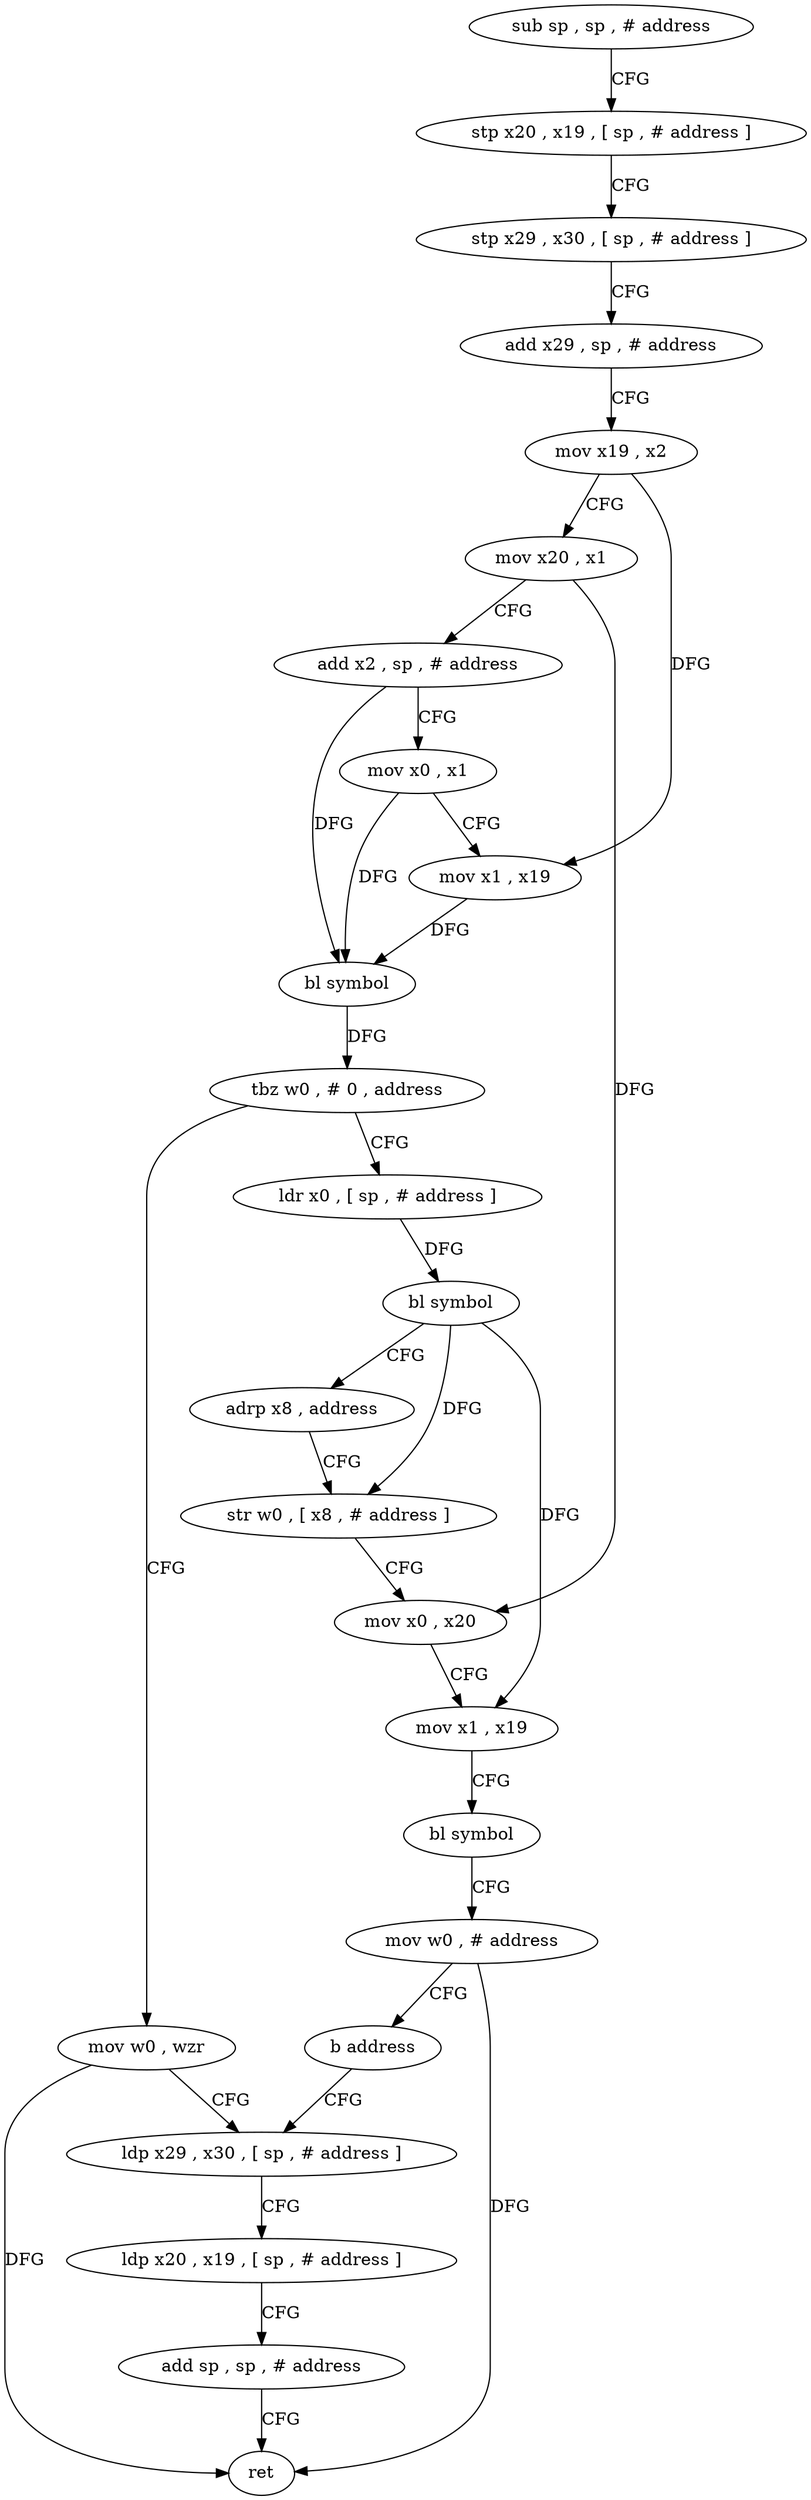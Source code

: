 digraph "func" {
"4249092" [label = "sub sp , sp , # address" ]
"4249096" [label = "stp x20 , x19 , [ sp , # address ]" ]
"4249100" [label = "stp x29 , x30 , [ sp , # address ]" ]
"4249104" [label = "add x29 , sp , # address" ]
"4249108" [label = "mov x19 , x2" ]
"4249112" [label = "mov x20 , x1" ]
"4249116" [label = "add x2 , sp , # address" ]
"4249120" [label = "mov x0 , x1" ]
"4249124" [label = "mov x1 , x19" ]
"4249128" [label = "bl symbol" ]
"4249132" [label = "tbz w0 , # 0 , address" ]
"4249172" [label = "mov w0 , wzr" ]
"4249136" [label = "ldr x0 , [ sp , # address ]" ]
"4249176" [label = "ldp x29 , x30 , [ sp , # address ]" ]
"4249140" [label = "bl symbol" ]
"4249144" [label = "adrp x8 , address" ]
"4249148" [label = "str w0 , [ x8 , # address ]" ]
"4249152" [label = "mov x0 , x20" ]
"4249156" [label = "mov x1 , x19" ]
"4249160" [label = "bl symbol" ]
"4249164" [label = "mov w0 , # address" ]
"4249168" [label = "b address" ]
"4249180" [label = "ldp x20 , x19 , [ sp , # address ]" ]
"4249184" [label = "add sp , sp , # address" ]
"4249188" [label = "ret" ]
"4249092" -> "4249096" [ label = "CFG" ]
"4249096" -> "4249100" [ label = "CFG" ]
"4249100" -> "4249104" [ label = "CFG" ]
"4249104" -> "4249108" [ label = "CFG" ]
"4249108" -> "4249112" [ label = "CFG" ]
"4249108" -> "4249124" [ label = "DFG" ]
"4249112" -> "4249116" [ label = "CFG" ]
"4249112" -> "4249152" [ label = "DFG" ]
"4249116" -> "4249120" [ label = "CFG" ]
"4249116" -> "4249128" [ label = "DFG" ]
"4249120" -> "4249124" [ label = "CFG" ]
"4249120" -> "4249128" [ label = "DFG" ]
"4249124" -> "4249128" [ label = "DFG" ]
"4249128" -> "4249132" [ label = "DFG" ]
"4249132" -> "4249172" [ label = "CFG" ]
"4249132" -> "4249136" [ label = "CFG" ]
"4249172" -> "4249176" [ label = "CFG" ]
"4249172" -> "4249188" [ label = "DFG" ]
"4249136" -> "4249140" [ label = "DFG" ]
"4249176" -> "4249180" [ label = "CFG" ]
"4249140" -> "4249144" [ label = "CFG" ]
"4249140" -> "4249148" [ label = "DFG" ]
"4249140" -> "4249156" [ label = "DFG" ]
"4249144" -> "4249148" [ label = "CFG" ]
"4249148" -> "4249152" [ label = "CFG" ]
"4249152" -> "4249156" [ label = "CFG" ]
"4249156" -> "4249160" [ label = "CFG" ]
"4249160" -> "4249164" [ label = "CFG" ]
"4249164" -> "4249168" [ label = "CFG" ]
"4249164" -> "4249188" [ label = "DFG" ]
"4249168" -> "4249176" [ label = "CFG" ]
"4249180" -> "4249184" [ label = "CFG" ]
"4249184" -> "4249188" [ label = "CFG" ]
}
